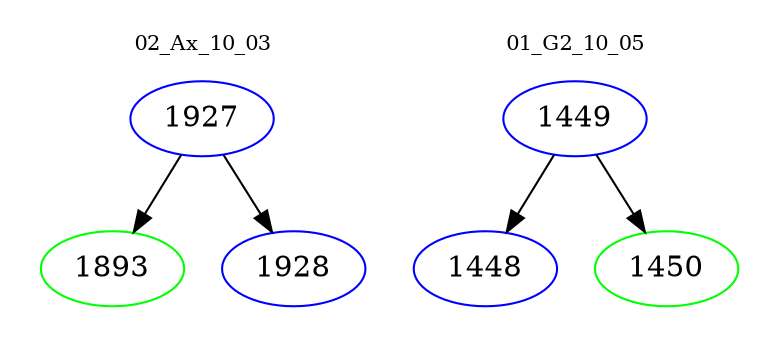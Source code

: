 digraph{
subgraph cluster_0 {
color = white
label = "02_Ax_10_03";
fontsize=10;
T0_1927 [label="1927", color="blue"]
T0_1927 -> T0_1893 [color="black"]
T0_1893 [label="1893", color="green"]
T0_1927 -> T0_1928 [color="black"]
T0_1928 [label="1928", color="blue"]
}
subgraph cluster_1 {
color = white
label = "01_G2_10_05";
fontsize=10;
T1_1449 [label="1449", color="blue"]
T1_1449 -> T1_1448 [color="black"]
T1_1448 [label="1448", color="blue"]
T1_1449 -> T1_1450 [color="black"]
T1_1450 [label="1450", color="green"]
}
}
